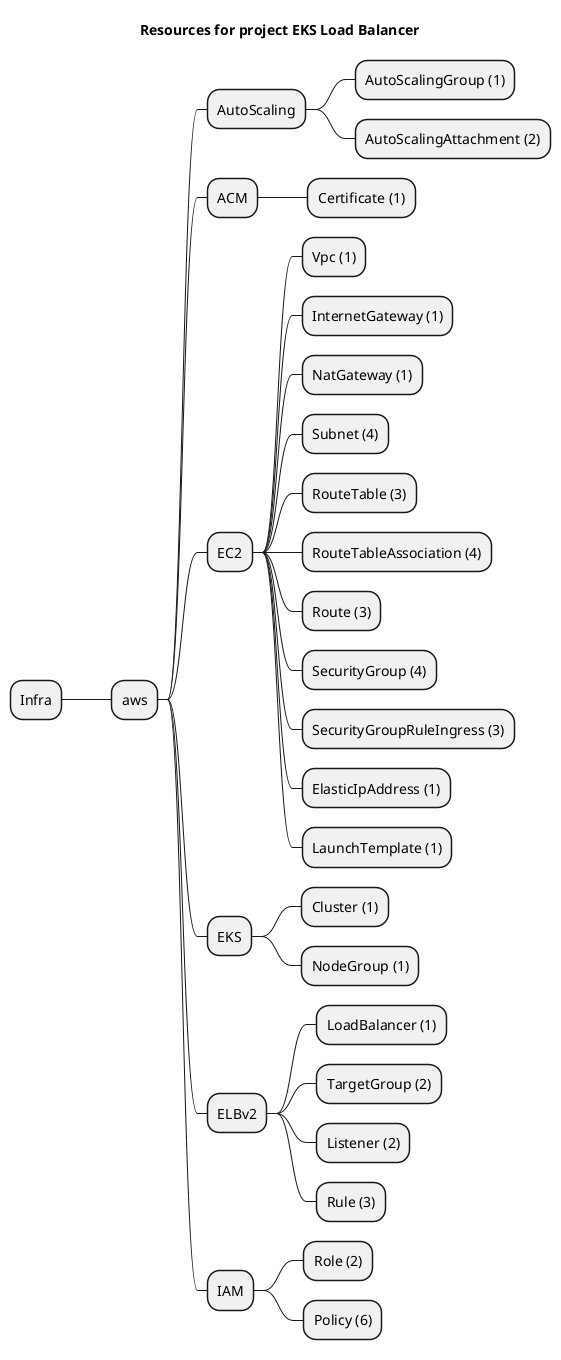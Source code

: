 @startmindmap
title Resources for project EKS Load Balancer
skinparam monochrome true
+ Infra
++ aws
+++ AutoScaling
++++ AutoScalingGroup (1)
++++ AutoScalingAttachment (2)
+++ ACM
++++ Certificate (1)
+++ EC2
++++ Vpc (1)
++++ InternetGateway (1)
++++ NatGateway (1)
++++ Subnet (4)
++++ RouteTable (3)
++++ RouteTableAssociation (4)
++++ Route (3)
++++ SecurityGroup (4)
++++ SecurityGroupRuleIngress (3)
++++ ElasticIpAddress (1)
++++ LaunchTemplate (1)
+++ EKS
++++ Cluster (1)
++++ NodeGroup (1)
+++ ELBv2
++++ LoadBalancer (1)
++++ TargetGroup (2)
++++ Listener (2)
++++ Rule (3)
+++ IAM
++++ Role (2)
++++ Policy (6)
@endmindmap